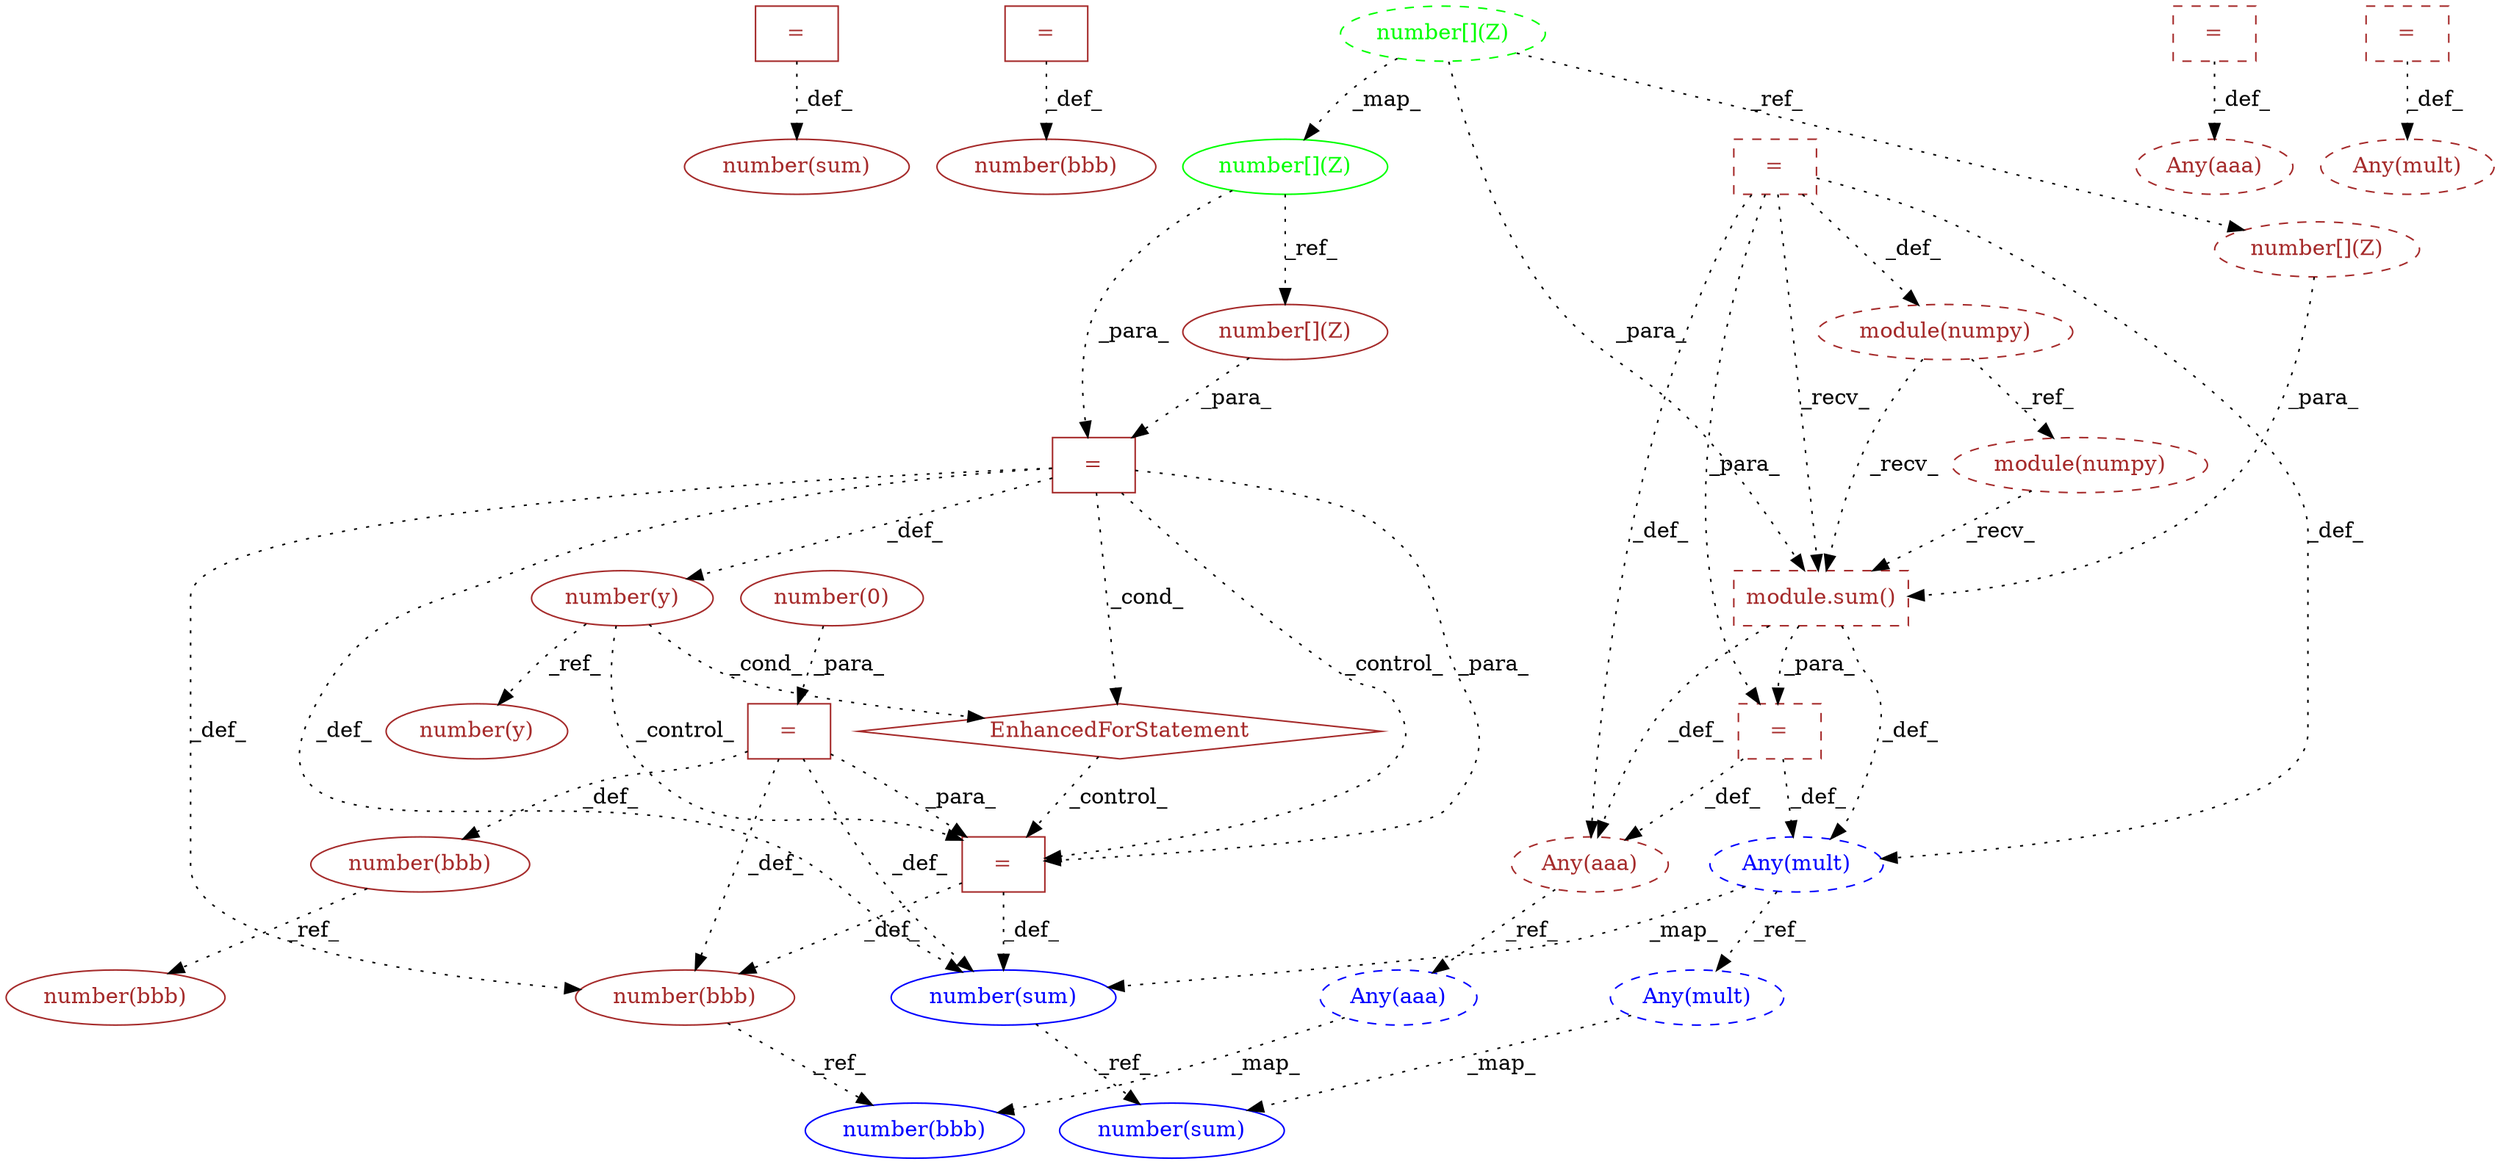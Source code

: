 digraph G {
1 [label="number(sum)" shape=ellipse style=solid color=brown fontcolor=brown]
2 [label="number(bbb)" shape=ellipse style=solid color=brown fontcolor=brown]
3 [label="=" shape=box style=solid color=brown fontcolor=brown]
4 [label="module(numpy)" shape=ellipse style=dashed color=brown fontcolor=brown]
5 [label="number(bbb)" shape=ellipse style=solid color=brown fontcolor=brown]
6 [label="Any(aaa)" shape=ellipse style=dashed color=brown fontcolor=brown]
7 [label="=" shape=box style=dashed color=brown fontcolor=brown]
8 [label="number(bbb)" shape=ellipse style=solid color=brown fontcolor=brown]
9 [label="number[](Z)" shape=ellipse style=dashed color=green fontcolor=green]
10 [label="number(bbb)" shape=ellipse style=solid color=blue fontcolor=blue]
11 [label="Any(mult)" shape=ellipse style=dashed color=blue fontcolor=blue]
12 [label="=" shape=box style=solid color=brown fontcolor=brown]
13 [label="=" shape=box style=dashed color=brown fontcolor=brown]
14 [label="=" shape=box style=solid color=brown fontcolor=brown]
15 [label="Any(aaa)" shape=ellipse style=dashed color=brown fontcolor=brown]
16 [label="number(y)" shape=ellipse style=solid color=brown fontcolor=brown]
17 [label="=" shape=box style=dashed color=brown fontcolor=brown]
18 [label="module.sum()" shape=box style=dashed color=brown fontcolor=brown]
19 [label="number[](Z)" shape=ellipse style=solid color=green fontcolor=green]
20 [label="number(sum)" shape=ellipse style=solid color=blue fontcolor=blue]
21 [label="number[](Z)" shape=ellipse style=solid color=brown fontcolor=brown]
22 [label="Any(mult)" shape=ellipse style=dashed color=blue fontcolor=blue]
23 [label="number(0)" shape=ellipse style=solid color=brown fontcolor=brown]
24 [label="Any(aaa)" shape=ellipse style=dashed color=blue fontcolor=blue]
25 [label="number[](Z)" shape=ellipse style=dashed color=brown fontcolor=brown]
26 [label="=" shape=box style=solid color=brown fontcolor=brown]
27 [label="=" shape=box style=solid color=brown fontcolor=brown]
28 [label="module(numpy)" shape=ellipse style=dashed color=brown fontcolor=brown]
29 [label="number(sum)" shape=ellipse style=solid color=blue fontcolor=blue]
30 [label="number(y)" shape=ellipse style=solid color=brown fontcolor=brown]
31 [label="number(bbb)" shape=ellipse style=solid color=brown fontcolor=brown]
32 [label="Any(mult)" shape=ellipse style=dashed color=brown fontcolor=brown]
33 [label="EnhancedForStatement" shape=diamond style=solid color=brown fontcolor=brown]
34 [label="=" shape=box style=dashed color=brown fontcolor=brown]
12 -> 1 [label="_def_" style=dotted];
26 -> 2 [label="_def_" style=dotted];
33 -> 3 [label="_control_" style=dotted];
14 -> 3 [label="_para_" style=dotted];
27 -> 3 [label="_para_" style=dotted];
30 -> 3 [label="_control_" style=dotted];
27 -> 3 [label="_control_" style=dotted];
28 -> 4 [label="_ref_" style=dotted];
14 -> 5 [label="_def_" style=dotted];
7 -> 6 [label="_def_" style=dotted];
5 -> 8 [label="_ref_" style=dotted];
31 -> 10 [label="_ref_" style=dotted];
24 -> 10 [label="_map_" style=dotted];
22 -> 11 [label="_ref_" style=dotted];
23 -> 14 [label="_para_" style=dotted];
34 -> 15 [label="_def_" style=dotted];
18 -> 15 [label="_def_" style=dotted];
13 -> 15 [label="_def_" style=dotted];
30 -> 16 [label="_ref_" style=dotted];
4 -> 18 [label="_recv_" style=dotted];
25 -> 18 [label="_para_" style=dotted];
28 -> 18 [label="_recv_" style=dotted];
13 -> 18 [label="_recv_" style=dotted];
9 -> 18 [label="_para_" style=dotted];
9 -> 19 [label="_map_" style=dotted];
3 -> 20 [label="_def_" style=dotted];
14 -> 20 [label="_def_" style=dotted];
27 -> 20 [label="_def_" style=dotted];
22 -> 20 [label="_map_" style=dotted];
19 -> 21 [label="_ref_" style=dotted];
34 -> 22 [label="_def_" style=dotted];
18 -> 22 [label="_def_" style=dotted];
13 -> 22 [label="_def_" style=dotted];
15 -> 24 [label="_ref_" style=dotted];
9 -> 25 [label="_ref_" style=dotted];
21 -> 27 [label="_para_" style=dotted];
19 -> 27 [label="_para_" style=dotted];
13 -> 28 [label="_def_" style=dotted];
20 -> 29 [label="_ref_" style=dotted];
11 -> 29 [label="_map_" style=dotted];
27 -> 30 [label="_def_" style=dotted];
3 -> 31 [label="_def_" style=dotted];
14 -> 31 [label="_def_" style=dotted];
27 -> 31 [label="_def_" style=dotted];
17 -> 32 [label="_def_" style=dotted];
30 -> 33 [label="_cond_" style=dotted];
27 -> 33 [label="_cond_" style=dotted];
18 -> 34 [label="_para_" style=dotted];
13 -> 34 [label="_para_" style=dotted];
}